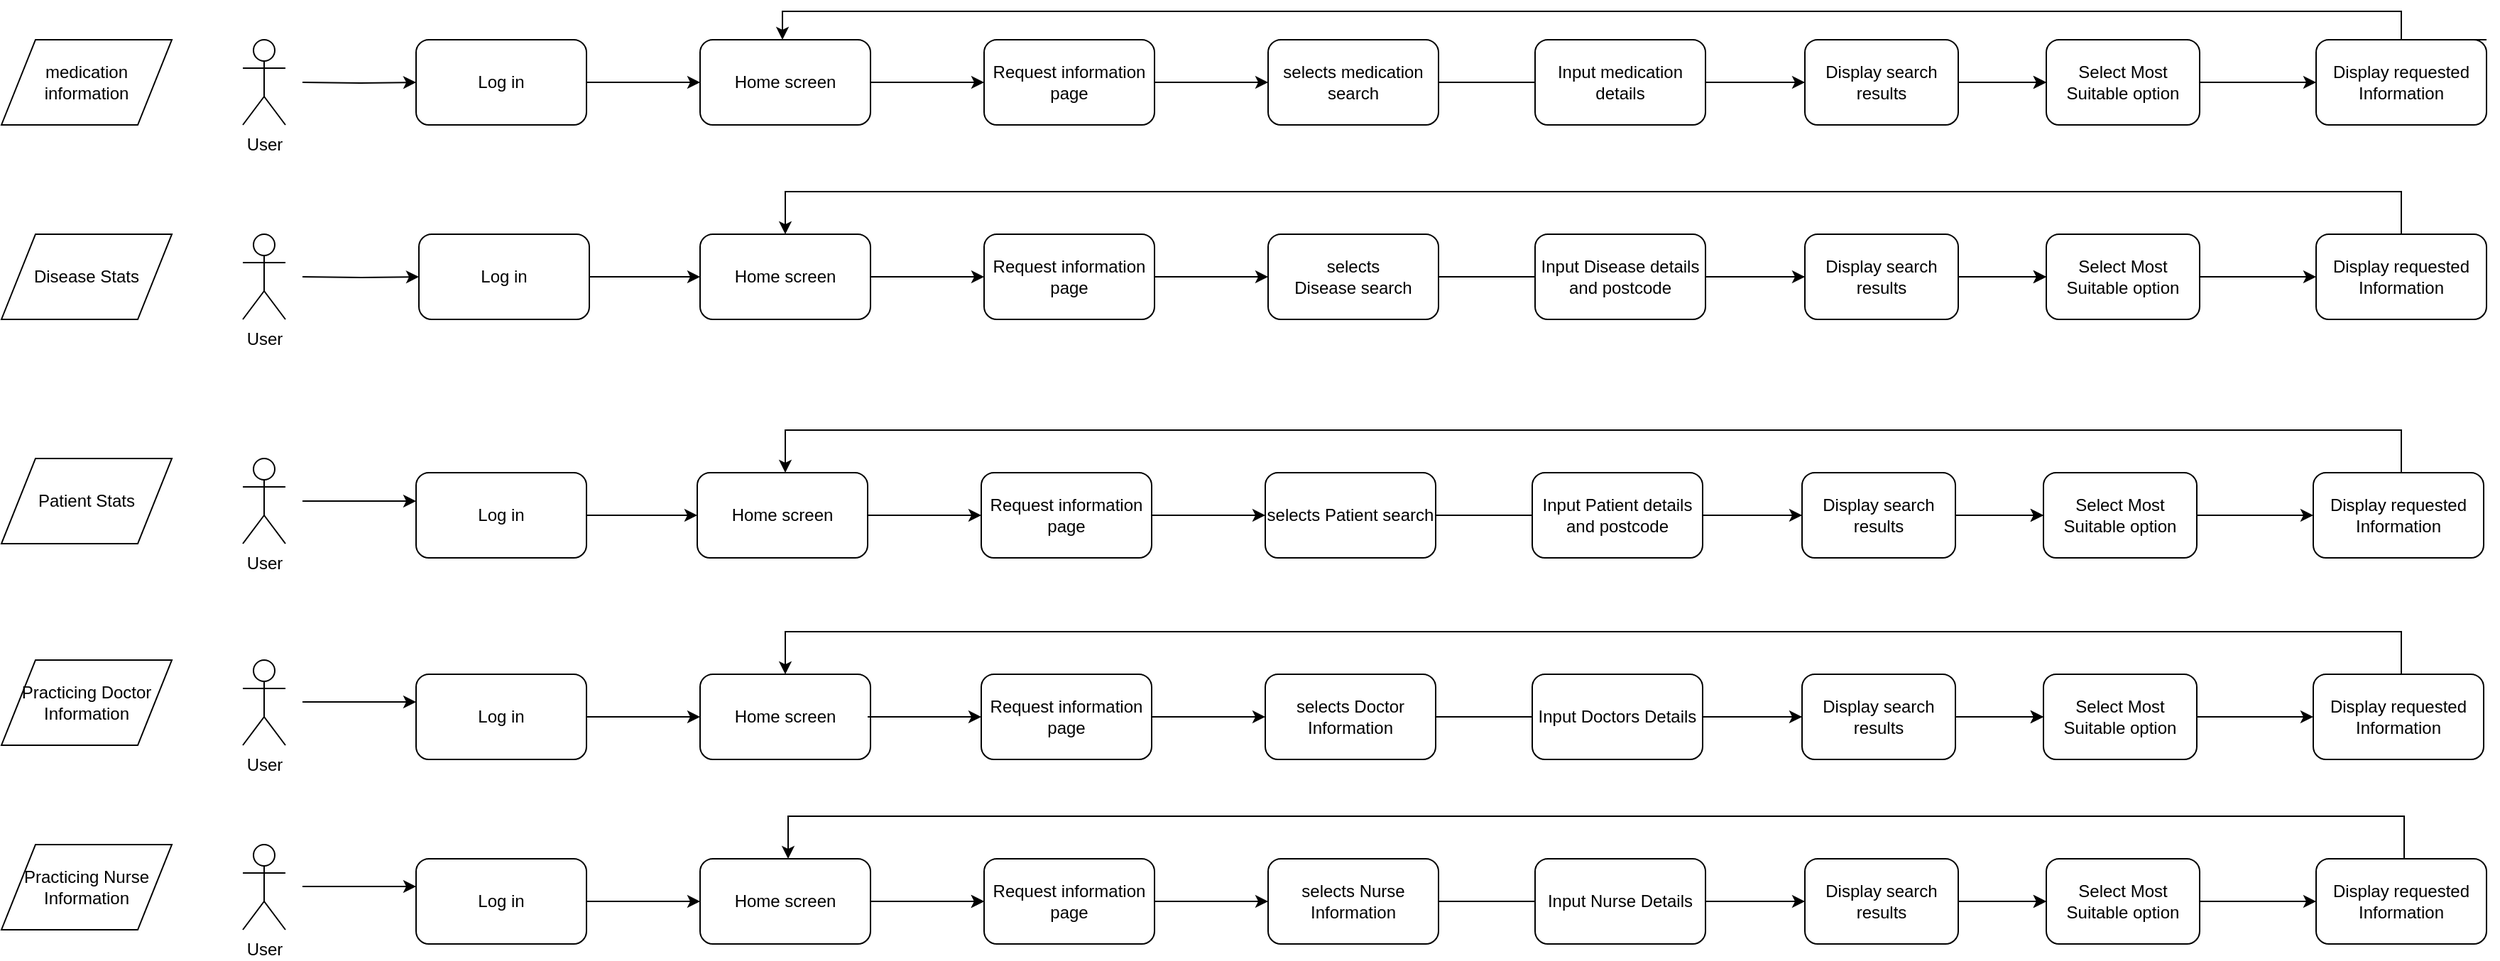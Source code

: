 <mxfile version="12.8.1" type="device"><diagram name="Page-10" id="MzlV9iTdUudoJcMoJ0J5"><mxGraphModel dx="868" dy="1570" grid="1" gridSize="10" guides="1" tooltips="1" connect="1" arrows="1" fold="1" page="1" pageScale="1" pageWidth="827" pageHeight="1169" math="0" shadow="0"><root><mxCell id="82XXVW18Bqv-iACuHgdn-0"/><mxCell id="82XXVW18Bqv-iACuHgdn-1" parent="82XXVW18Bqv-iACuHgdn-0"/><mxCell id="nbkFT7lqBMXGAavkGmFD-0" value="User" style="shape=umlActor;verticalLabelPosition=bottom;labelBackgroundColor=#ffffff;verticalAlign=top;html=1;outlineConnect=0;" parent="82XXVW18Bqv-iACuHgdn-1" vertex="1"><mxGeometry x="230" y="-27" width="30" height="60" as="geometry"/></mxCell><mxCell id="nbkFT7lqBMXGAavkGmFD-1" value="" style="edgeStyle=orthogonalEdgeStyle;rounded=0;orthogonalLoop=1;jettySize=auto;html=1;" parent="82XXVW18Bqv-iACuHgdn-1" target="nbkFT7lqBMXGAavkGmFD-3" edge="1"><mxGeometry relative="1" as="geometry"><mxPoint x="272" y="3" as="sourcePoint"/></mxGeometry></mxCell><mxCell id="nbkFT7lqBMXGAavkGmFD-2" value="" style="edgeStyle=orthogonalEdgeStyle;rounded=1;orthogonalLoop=1;jettySize=auto;html=1;strokeColor=#000000;" parent="82XXVW18Bqv-iACuHgdn-1" source="nbkFT7lqBMXGAavkGmFD-3" target="nbkFT7lqBMXGAavkGmFD-5" edge="1"><mxGeometry relative="1" as="geometry"/></mxCell><mxCell id="nbkFT7lqBMXGAavkGmFD-3" value="Log in" style="rounded=1;whiteSpace=wrap;html=1;" parent="82XXVW18Bqv-iACuHgdn-1" vertex="1"><mxGeometry x="352" y="-27" width="120" height="60" as="geometry"/></mxCell><mxCell id="nbkFT7lqBMXGAavkGmFD-4" value="" style="edgeStyle=orthogonalEdgeStyle;rounded=1;orthogonalLoop=1;jettySize=auto;html=1;strokeColor=#000000;" parent="82XXVW18Bqv-iACuHgdn-1" source="nbkFT7lqBMXGAavkGmFD-5" edge="1"><mxGeometry relative="1" as="geometry"><mxPoint x="752" y="3" as="targetPoint"/></mxGeometry></mxCell><mxCell id="nbkFT7lqBMXGAavkGmFD-5" value="Home screen" style="rounded=1;whiteSpace=wrap;html=1;" parent="82XXVW18Bqv-iACuHgdn-1" vertex="1"><mxGeometry x="552" y="-27" width="120" height="60" as="geometry"/></mxCell><mxCell id="nbkFT7lqBMXGAavkGmFD-6" value="" style="edgeStyle=orthogonalEdgeStyle;rounded=0;orthogonalLoop=1;jettySize=auto;html=1;" parent="82XXVW18Bqv-iACuHgdn-1" source="nbkFT7lqBMXGAavkGmFD-7" edge="1"><mxGeometry relative="1" as="geometry"><mxPoint x="952" y="3" as="targetPoint"/></mxGeometry></mxCell><mxCell id="nbkFT7lqBMXGAavkGmFD-7" value="Request information page" style="rounded=1;whiteSpace=wrap;html=1;" parent="82XXVW18Bqv-iACuHgdn-1" vertex="1"><mxGeometry x="752" y="-27" width="120" height="60" as="geometry"/></mxCell><mxCell id="nbkFT7lqBMXGAavkGmFD-10" value="" style="edgeStyle=orthogonalEdgeStyle;rounded=0;orthogonalLoop=1;jettySize=auto;html=1;" parent="82XXVW18Bqv-iACuHgdn-1" source="nbkFT7lqBMXGAavkGmFD-11" edge="1"><mxGeometry relative="1" as="geometry"><mxPoint x="1352" y="3" as="targetPoint"/></mxGeometry></mxCell><mxCell id="nbkFT7lqBMXGAavkGmFD-11" value="selects medication search" style="rounded=1;whiteSpace=wrap;html=1;" parent="82XXVW18Bqv-iACuHgdn-1" vertex="1"><mxGeometry x="952" y="-27" width="120" height="60" as="geometry"/></mxCell><mxCell id="nbkFT7lqBMXGAavkGmFD-12" value="" style="edgeStyle=orthogonalEdgeStyle;rounded=0;orthogonalLoop=1;jettySize=auto;html=1;" parent="82XXVW18Bqv-iACuHgdn-1" source="nbkFT7lqBMXGAavkGmFD-13" target="nbkFT7lqBMXGAavkGmFD-15" edge="1"><mxGeometry relative="1" as="geometry"/></mxCell><mxCell id="nbkFT7lqBMXGAavkGmFD-13" value="Input medication details" style="rounded=1;whiteSpace=wrap;html=1;" parent="82XXVW18Bqv-iACuHgdn-1" vertex="1"><mxGeometry x="1140" y="-27" width="120" height="60" as="geometry"/></mxCell><mxCell id="nbkFT7lqBMXGAavkGmFD-15" value="Display search results" style="rounded=1;whiteSpace=wrap;html=1;" parent="82XXVW18Bqv-iACuHgdn-1" vertex="1"><mxGeometry x="1330" y="-27" width="108" height="60" as="geometry"/></mxCell><mxCell id="Hibl_LUEfK8Jg_jPcVdW-4" style="edgeStyle=orthogonalEdgeStyle;rounded=0;orthogonalLoop=1;jettySize=auto;html=1;exitX=1;exitY=0;exitDx=0;exitDy=0;" parent="82XXVW18Bqv-iACuHgdn-1" source="nbkFT7lqBMXGAavkGmFD-17" edge="1"><mxGeometry relative="1" as="geometry"><mxPoint x="610" y="-27" as="targetPoint"/><Array as="points"><mxPoint x="1750" y="-27"/><mxPoint x="1750" y="-47"/><mxPoint x="610" y="-47"/><mxPoint x="610" y="-27"/></Array></mxGeometry></mxCell><mxCell id="nbkFT7lqBMXGAavkGmFD-17" value="Display requested Information" style="rounded=1;whiteSpace=wrap;html=1;" parent="82XXVW18Bqv-iACuHgdn-1" vertex="1"><mxGeometry x="1690" y="-27" width="120" height="60" as="geometry"/></mxCell><mxCell id="nbkFT7lqBMXGAavkGmFD-26" style="edgeStyle=orthogonalEdgeStyle;rounded=1;orthogonalLoop=1;jettySize=auto;html=1;exitX=0.5;exitY=0;exitDx=0;exitDy=0;entryX=0.5;entryY=0;entryDx=0;entryDy=0;" parent="82XXVW18Bqv-iACuHgdn-1" edge="1"><mxGeometry relative="1" as="geometry"><mxPoint x="612" y="110" as="targetPoint"/></mxGeometry></mxCell><mxCell id="nbkFT7lqBMXGAavkGmFD-29" value="" style="edgeStyle=orthogonalEdgeStyle;rounded=0;orthogonalLoop=1;jettySize=auto;html=1;" parent="82XXVW18Bqv-iACuHgdn-1" edge="1"><mxGeometry relative="1" as="geometry"><mxPoint x="272" y="298" as="sourcePoint"/><mxPoint x="352" y="298" as="targetPoint"/></mxGeometry></mxCell><mxCell id="nbkFT7lqBMXGAavkGmFD-43" value="User" style="shape=umlActor;verticalLabelPosition=bottom;labelBackgroundColor=#ffffff;verticalAlign=top;html=1;outlineConnect=0;" parent="82XXVW18Bqv-iACuHgdn-1" vertex="1"><mxGeometry x="230" y="268" width="30" height="60" as="geometry"/></mxCell><mxCell id="nbkFT7lqBMXGAavkGmFD-44" value="User" style="shape=umlActor;verticalLabelPosition=bottom;labelBackgroundColor=#ffffff;verticalAlign=top;html=1;outlineConnect=0;" parent="82XXVW18Bqv-iACuHgdn-1" vertex="1"><mxGeometry x="230" y="410" width="30" height="60" as="geometry"/></mxCell><mxCell id="nbkFT7lqBMXGAavkGmFD-45" value="User" style="shape=umlActor;verticalLabelPosition=bottom;labelBackgroundColor=#ffffff;verticalAlign=top;html=1;outlineConnect=0;" parent="82XXVW18Bqv-iACuHgdn-1" vertex="1"><mxGeometry x="230" y="540" width="30" height="60" as="geometry"/></mxCell><mxCell id="nbkFT7lqBMXGAavkGmFD-46" value="medication information" style="shape=parallelogram;perimeter=parallelogramPerimeter;whiteSpace=wrap;html=1;" parent="82XXVW18Bqv-iACuHgdn-1" vertex="1"><mxGeometry x="60" y="-27" width="120" height="60" as="geometry"/></mxCell><mxCell id="nbkFT7lqBMXGAavkGmFD-47" value="Disease Stats" style="shape=parallelogram;perimeter=parallelogramPerimeter;whiteSpace=wrap;html=1;" parent="82XXVW18Bqv-iACuHgdn-1" vertex="1"><mxGeometry x="60" y="110" width="120" height="60" as="geometry"/></mxCell><mxCell id="nbkFT7lqBMXGAavkGmFD-48" value="Practicing Nurse Information" style="shape=parallelogram;perimeter=parallelogramPerimeter;whiteSpace=wrap;html=1;" parent="82XXVW18Bqv-iACuHgdn-1" vertex="1"><mxGeometry x="60" y="540" width="120" height="60" as="geometry"/></mxCell><mxCell id="nbkFT7lqBMXGAavkGmFD-49" value="Practicing Doctor Information" style="shape=parallelogram;perimeter=parallelogramPerimeter;whiteSpace=wrap;html=1;" parent="82XXVW18Bqv-iACuHgdn-1" vertex="1"><mxGeometry x="60" y="410" width="120" height="60" as="geometry"/></mxCell><mxCell id="nbkFT7lqBMXGAavkGmFD-50" value="Patient Stats" style="shape=parallelogram;perimeter=parallelogramPerimeter;whiteSpace=wrap;html=1;" parent="82XXVW18Bqv-iACuHgdn-1" vertex="1"><mxGeometry x="60" y="268" width="120" height="60" as="geometry"/></mxCell><mxCell id="lij6yA8aTUxTu7EyBDpu-1" value="" style="edgeStyle=orthogonalEdgeStyle;rounded=0;orthogonalLoop=1;jettySize=auto;html=1;" parent="82XXVW18Bqv-iACuHgdn-1" source="nbkFT7lqBMXGAavkGmFD-15" target="NhJ3wFIaJdWnI0tXrnpS-1" edge="1"><mxGeometry relative="1" as="geometry"><mxPoint x="1660" y="3" as="sourcePoint"/><mxPoint x="1910" y="3" as="targetPoint"/></mxGeometry></mxCell><mxCell id="Hibl_LUEfK8Jg_jPcVdW-26" style="edgeStyle=orthogonalEdgeStyle;rounded=0;orthogonalLoop=1;jettySize=auto;html=1;entryX=0;entryY=0.5;entryDx=0;entryDy=0;" parent="82XXVW18Bqv-iACuHgdn-1" source="NhJ3wFIaJdWnI0tXrnpS-1" target="nbkFT7lqBMXGAavkGmFD-17" edge="1"><mxGeometry relative="1" as="geometry"/></mxCell><mxCell id="NhJ3wFIaJdWnI0tXrnpS-1" value="Select Most Suitable option" style="rounded=1;whiteSpace=wrap;html=1;" parent="82XXVW18Bqv-iACuHgdn-1" vertex="1"><mxGeometry x="1500" y="-27" width="108" height="60" as="geometry"/></mxCell><mxCell id="Hibl_LUEfK8Jg_jPcVdW-0" style="edgeStyle=orthogonalEdgeStyle;rounded=0;orthogonalLoop=1;jettySize=auto;html=1;" parent="82XXVW18Bqv-iACuHgdn-1" source="nbkFT7lqBMXGAavkGmFD-15" target="NhJ3wFIaJdWnI0tXrnpS-1" edge="1"><mxGeometry relative="1" as="geometry"><mxPoint x="1750" y="3" as="targetPoint"/><mxPoint x="1438" y="3" as="sourcePoint"/></mxGeometry></mxCell><mxCell id="Hibl_LUEfK8Jg_jPcVdW-5" value="User" style="shape=umlActor;verticalLabelPosition=bottom;labelBackgroundColor=#ffffff;verticalAlign=top;html=1;outlineConnect=0;" parent="82XXVW18Bqv-iACuHgdn-1" vertex="1"><mxGeometry x="230" y="110" width="30" height="60" as="geometry"/></mxCell><mxCell id="Hibl_LUEfK8Jg_jPcVdW-6" value="" style="edgeStyle=orthogonalEdgeStyle;rounded=0;orthogonalLoop=1;jettySize=auto;html=1;" parent="82XXVW18Bqv-iACuHgdn-1" target="Hibl_LUEfK8Jg_jPcVdW-8" edge="1"><mxGeometry relative="1" as="geometry"><mxPoint x="272" y="140" as="sourcePoint"/></mxGeometry></mxCell><mxCell id="Hibl_LUEfK8Jg_jPcVdW-7" value="" style="edgeStyle=orthogonalEdgeStyle;rounded=1;orthogonalLoop=1;jettySize=auto;html=1;strokeColor=#000000;" parent="82XXVW18Bqv-iACuHgdn-1" source="Hibl_LUEfK8Jg_jPcVdW-8" target="Hibl_LUEfK8Jg_jPcVdW-10" edge="1"><mxGeometry relative="1" as="geometry"/></mxCell><mxCell id="Hibl_LUEfK8Jg_jPcVdW-8" value="Log in" style="rounded=1;whiteSpace=wrap;html=1;" parent="82XXVW18Bqv-iACuHgdn-1" vertex="1"><mxGeometry x="354" y="110" width="120" height="60" as="geometry"/></mxCell><mxCell id="Hibl_LUEfK8Jg_jPcVdW-9" value="" style="edgeStyle=orthogonalEdgeStyle;rounded=1;orthogonalLoop=1;jettySize=auto;html=1;strokeColor=#000000;" parent="82XXVW18Bqv-iACuHgdn-1" source="Hibl_LUEfK8Jg_jPcVdW-10" edge="1"><mxGeometry relative="1" as="geometry"><mxPoint x="752" y="140" as="targetPoint"/></mxGeometry></mxCell><mxCell id="Hibl_LUEfK8Jg_jPcVdW-10" value="Home screen" style="rounded=1;whiteSpace=wrap;html=1;" parent="82XXVW18Bqv-iACuHgdn-1" vertex="1"><mxGeometry x="552" y="110" width="120" height="60" as="geometry"/></mxCell><mxCell id="Hibl_LUEfK8Jg_jPcVdW-11" value="" style="edgeStyle=orthogonalEdgeStyle;rounded=0;orthogonalLoop=1;jettySize=auto;html=1;" parent="82XXVW18Bqv-iACuHgdn-1" source="Hibl_LUEfK8Jg_jPcVdW-12" edge="1"><mxGeometry relative="1" as="geometry"><mxPoint x="952" y="140" as="targetPoint"/></mxGeometry></mxCell><mxCell id="Hibl_LUEfK8Jg_jPcVdW-12" value="Request information page" style="rounded=1;whiteSpace=wrap;html=1;" parent="82XXVW18Bqv-iACuHgdn-1" vertex="1"><mxGeometry x="752" y="110" width="120" height="60" as="geometry"/></mxCell><mxCell id="Hibl_LUEfK8Jg_jPcVdW-13" value="" style="edgeStyle=orthogonalEdgeStyle;rounded=0;orthogonalLoop=1;jettySize=auto;html=1;" parent="82XXVW18Bqv-iACuHgdn-1" source="Hibl_LUEfK8Jg_jPcVdW-14" edge="1"><mxGeometry relative="1" as="geometry"><mxPoint x="1352" y="140" as="targetPoint"/></mxGeometry></mxCell><mxCell id="Hibl_LUEfK8Jg_jPcVdW-14" value="selects Disease&amp;nbsp;search" style="rounded=1;whiteSpace=wrap;html=1;" parent="82XXVW18Bqv-iACuHgdn-1" vertex="1"><mxGeometry x="952" y="110" width="120" height="60" as="geometry"/></mxCell><mxCell id="Hibl_LUEfK8Jg_jPcVdW-15" value="" style="edgeStyle=orthogonalEdgeStyle;rounded=0;orthogonalLoop=1;jettySize=auto;html=1;" parent="82XXVW18Bqv-iACuHgdn-1" source="Hibl_LUEfK8Jg_jPcVdW-16" target="Hibl_LUEfK8Jg_jPcVdW-18" edge="1"><mxGeometry relative="1" as="geometry"/></mxCell><mxCell id="Hibl_LUEfK8Jg_jPcVdW-16" value="Input Disease&amp;nbsp;details and postcode" style="rounded=1;whiteSpace=wrap;html=1;" parent="82XXVW18Bqv-iACuHgdn-1" vertex="1"><mxGeometry x="1140" y="110" width="120" height="60" as="geometry"/></mxCell><mxCell id="Hibl_LUEfK8Jg_jPcVdW-18" value="Display search results" style="rounded=1;whiteSpace=wrap;html=1;" parent="82XXVW18Bqv-iACuHgdn-1" vertex="1"><mxGeometry x="1330" y="110" width="108" height="60" as="geometry"/></mxCell><mxCell id="Hibl_LUEfK8Jg_jPcVdW-19" value="" style="edgeStyle=orthogonalEdgeStyle;rounded=0;orthogonalLoop=1;jettySize=auto;html=1;" parent="82XXVW18Bqv-iACuHgdn-1" source="Hibl_LUEfK8Jg_jPcVdW-18" target="Hibl_LUEfK8Jg_jPcVdW-20" edge="1"><mxGeometry relative="1" as="geometry"><mxPoint x="1660" y="140" as="sourcePoint"/><mxPoint x="1910" y="140" as="targetPoint"/></mxGeometry></mxCell><mxCell id="Hibl_LUEfK8Jg_jPcVdW-25" style="edgeStyle=orthogonalEdgeStyle;rounded=0;orthogonalLoop=1;jettySize=auto;html=1;" parent="82XXVW18Bqv-iACuHgdn-1" source="Hibl_LUEfK8Jg_jPcVdW-20" edge="1"><mxGeometry relative="1" as="geometry"><mxPoint x="1690" y="140" as="targetPoint"/></mxGeometry></mxCell><mxCell id="Hibl_LUEfK8Jg_jPcVdW-20" value="Select Most Suitable option" style="rounded=1;whiteSpace=wrap;html=1;" parent="82XXVW18Bqv-iACuHgdn-1" vertex="1"><mxGeometry x="1500" y="110" width="108" height="60" as="geometry"/></mxCell><mxCell id="Hibl_LUEfK8Jg_jPcVdW-21" style="edgeStyle=orthogonalEdgeStyle;rounded=0;orthogonalLoop=1;jettySize=auto;html=1;" parent="82XXVW18Bqv-iACuHgdn-1" source="Hibl_LUEfK8Jg_jPcVdW-18" target="Hibl_LUEfK8Jg_jPcVdW-20" edge="1"><mxGeometry relative="1" as="geometry"><mxPoint x="1750" y="140" as="targetPoint"/><mxPoint x="1438" y="140" as="sourcePoint"/></mxGeometry></mxCell><mxCell id="Hibl_LUEfK8Jg_jPcVdW-22" value="Display requested Information" style="rounded=1;whiteSpace=wrap;html=1;" parent="82XXVW18Bqv-iACuHgdn-1" vertex="1"><mxGeometry x="1690" y="110" width="120" height="60" as="geometry"/></mxCell><mxCell id="Hibl_LUEfK8Jg_jPcVdW-48" value="" style="edgeStyle=orthogonalEdgeStyle;rounded=1;orthogonalLoop=1;jettySize=auto;html=1;strokeColor=#000000;" parent="82XXVW18Bqv-iACuHgdn-1" source="Hibl_LUEfK8Jg_jPcVdW-49" target="Hibl_LUEfK8Jg_jPcVdW-51" edge="1"><mxGeometry relative="1" as="geometry"/></mxCell><mxCell id="Hibl_LUEfK8Jg_jPcVdW-49" value="Log in" style="rounded=1;whiteSpace=wrap;html=1;" parent="82XXVW18Bqv-iACuHgdn-1" vertex="1"><mxGeometry x="352" y="278" width="120" height="60" as="geometry"/></mxCell><mxCell id="Hibl_LUEfK8Jg_jPcVdW-50" value="" style="edgeStyle=orthogonalEdgeStyle;rounded=1;orthogonalLoop=1;jettySize=auto;html=1;strokeColor=#000000;" parent="82XXVW18Bqv-iACuHgdn-1" source="Hibl_LUEfK8Jg_jPcVdW-51" edge="1"><mxGeometry relative="1" as="geometry"><mxPoint x="750" y="308" as="targetPoint"/></mxGeometry></mxCell><mxCell id="Hibl_LUEfK8Jg_jPcVdW-51" value="Home screen" style="rounded=1;whiteSpace=wrap;html=1;" parent="82XXVW18Bqv-iACuHgdn-1" vertex="1"><mxGeometry x="550" y="278" width="120" height="60" as="geometry"/></mxCell><mxCell id="Hibl_LUEfK8Jg_jPcVdW-52" value="" style="edgeStyle=orthogonalEdgeStyle;rounded=0;orthogonalLoop=1;jettySize=auto;html=1;" parent="82XXVW18Bqv-iACuHgdn-1" source="Hibl_LUEfK8Jg_jPcVdW-53" edge="1"><mxGeometry relative="1" as="geometry"><mxPoint x="950" y="308" as="targetPoint"/></mxGeometry></mxCell><mxCell id="Hibl_LUEfK8Jg_jPcVdW-53" value="Request information page" style="rounded=1;whiteSpace=wrap;html=1;" parent="82XXVW18Bqv-iACuHgdn-1" vertex="1"><mxGeometry x="750" y="278" width="120" height="60" as="geometry"/></mxCell><mxCell id="Hibl_LUEfK8Jg_jPcVdW-54" value="" style="edgeStyle=orthogonalEdgeStyle;rounded=0;orthogonalLoop=1;jettySize=auto;html=1;" parent="82XXVW18Bqv-iACuHgdn-1" source="Hibl_LUEfK8Jg_jPcVdW-55" edge="1"><mxGeometry relative="1" as="geometry"><mxPoint x="1350" y="308" as="targetPoint"/></mxGeometry></mxCell><mxCell id="Hibl_LUEfK8Jg_jPcVdW-55" value="selects&amp;nbsp;Patient&amp;nbsp;search" style="rounded=1;whiteSpace=wrap;html=1;" parent="82XXVW18Bqv-iACuHgdn-1" vertex="1"><mxGeometry x="950" y="278" width="120" height="60" as="geometry"/></mxCell><mxCell id="Hibl_LUEfK8Jg_jPcVdW-56" value="" style="edgeStyle=orthogonalEdgeStyle;rounded=0;orthogonalLoop=1;jettySize=auto;html=1;" parent="82XXVW18Bqv-iACuHgdn-1" source="Hibl_LUEfK8Jg_jPcVdW-57" target="Hibl_LUEfK8Jg_jPcVdW-58" edge="1"><mxGeometry relative="1" as="geometry"/></mxCell><mxCell id="Hibl_LUEfK8Jg_jPcVdW-57" value="Input&amp;nbsp;Patient&amp;nbsp;details and postcode" style="rounded=1;whiteSpace=wrap;html=1;" parent="82XXVW18Bqv-iACuHgdn-1" vertex="1"><mxGeometry x="1138" y="278" width="120" height="60" as="geometry"/></mxCell><mxCell id="Hibl_LUEfK8Jg_jPcVdW-58" value="Display search results" style="rounded=1;whiteSpace=wrap;html=1;" parent="82XXVW18Bqv-iACuHgdn-1" vertex="1"><mxGeometry x="1328" y="278" width="108" height="60" as="geometry"/></mxCell><mxCell id="Hibl_LUEfK8Jg_jPcVdW-59" value="" style="edgeStyle=orthogonalEdgeStyle;rounded=0;orthogonalLoop=1;jettySize=auto;html=1;" parent="82XXVW18Bqv-iACuHgdn-1" source="Hibl_LUEfK8Jg_jPcVdW-58" target="Hibl_LUEfK8Jg_jPcVdW-61" edge="1"><mxGeometry relative="1" as="geometry"><mxPoint x="1658" y="308" as="sourcePoint"/><mxPoint x="1908" y="308" as="targetPoint"/></mxGeometry></mxCell><mxCell id="Hibl_LUEfK8Jg_jPcVdW-60" style="edgeStyle=orthogonalEdgeStyle;rounded=0;orthogonalLoop=1;jettySize=auto;html=1;" parent="82XXVW18Bqv-iACuHgdn-1" source="Hibl_LUEfK8Jg_jPcVdW-61" edge="1"><mxGeometry relative="1" as="geometry"><mxPoint x="1688" y="308" as="targetPoint"/></mxGeometry></mxCell><mxCell id="Hibl_LUEfK8Jg_jPcVdW-61" value="Select Most Suitable option" style="rounded=1;whiteSpace=wrap;html=1;" parent="82XXVW18Bqv-iACuHgdn-1" vertex="1"><mxGeometry x="1498" y="278" width="108" height="60" as="geometry"/></mxCell><mxCell id="Hibl_LUEfK8Jg_jPcVdW-62" style="edgeStyle=orthogonalEdgeStyle;rounded=0;orthogonalLoop=1;jettySize=auto;html=1;" parent="82XXVW18Bqv-iACuHgdn-1" source="Hibl_LUEfK8Jg_jPcVdW-58" target="Hibl_LUEfK8Jg_jPcVdW-61" edge="1"><mxGeometry relative="1" as="geometry"><mxPoint x="1748" y="308" as="targetPoint"/><mxPoint x="1436" y="308" as="sourcePoint"/></mxGeometry></mxCell><mxCell id="Hibl_LUEfK8Jg_jPcVdW-63" value="Display requested Information" style="rounded=1;whiteSpace=wrap;html=1;" parent="82XXVW18Bqv-iACuHgdn-1" vertex="1"><mxGeometry x="1688" y="278" width="120" height="60" as="geometry"/></mxCell><mxCell id="Hibl_LUEfK8Jg_jPcVdW-64" style="edgeStyle=orthogonalEdgeStyle;rounded=0;orthogonalLoop=1;jettySize=auto;html=1;exitX=0.5;exitY=0;exitDx=0;exitDy=0;" parent="82XXVW18Bqv-iACuHgdn-1" source="Hibl_LUEfK8Jg_jPcVdW-63" edge="1"><mxGeometry relative="1" as="geometry"><mxPoint x="1750" y="268" as="sourcePoint"/><mxPoint x="612" y="278" as="targetPoint"/><Array as="points"><mxPoint x="1750" y="278"/><mxPoint x="1750" y="248"/><mxPoint x="612" y="248"/></Array></mxGeometry></mxCell><mxCell id="Hibl_LUEfK8Jg_jPcVdW-66" style="edgeStyle=orthogonalEdgeStyle;rounded=0;orthogonalLoop=1;jettySize=auto;html=1;exitX=0.5;exitY=0;exitDx=0;exitDy=0;" parent="82XXVW18Bqv-iACuHgdn-1" source="Hibl_LUEfK8Jg_jPcVdW-22" edge="1"><mxGeometry relative="1" as="geometry"><mxPoint x="1810" y="100" as="sourcePoint"/><mxPoint x="612" y="110" as="targetPoint"/><Array as="points"><mxPoint x="1750" y="80"/><mxPoint x="612" y="80"/></Array></mxGeometry></mxCell><mxCell id="4XIdBgy5772APAS2HSOX-14" value="" style="edgeStyle=orthogonalEdgeStyle;rounded=0;orthogonalLoop=1;jettySize=auto;html=1;" parent="82XXVW18Bqv-iACuHgdn-1" edge="1"><mxGeometry relative="1" as="geometry"><mxPoint x="272" y="439.5" as="sourcePoint"/><mxPoint x="352" y="439.5" as="targetPoint"/><Array as="points"><mxPoint x="310" y="439.5"/><mxPoint x="310" y="439.5"/></Array></mxGeometry></mxCell><mxCell id="1pdKtDthKVuH9sGqNU_R-0" value="" style="edgeStyle=orthogonalEdgeStyle;rounded=0;orthogonalLoop=1;jettySize=auto;html=1;" parent="82XXVW18Bqv-iACuHgdn-1" source="1pdKtDthKVuH9sGqNU_R-1" target="1pdKtDthKVuH9sGqNU_R-3" edge="1"><mxGeometry relative="1" as="geometry"/></mxCell><mxCell id="1pdKtDthKVuH9sGqNU_R-1" value="Log in" style="rounded=1;whiteSpace=wrap;html=1;" parent="82XXVW18Bqv-iACuHgdn-1" vertex="1"><mxGeometry x="352" y="550" width="120" height="60" as="geometry"/></mxCell><mxCell id="1pdKtDthKVuH9sGqNU_R-2" value="" style="edgeStyle=orthogonalEdgeStyle;rounded=1;orthogonalLoop=1;jettySize=auto;html=1;strokeColor=#000000;" parent="82XXVW18Bqv-iACuHgdn-1" source="1pdKtDthKVuH9sGqNU_R-3" edge="1"><mxGeometry relative="1" as="geometry"><mxPoint x="752" y="580" as="targetPoint"/></mxGeometry></mxCell><mxCell id="1pdKtDthKVuH9sGqNU_R-3" value="Home screen" style="rounded=1;whiteSpace=wrap;html=1;" parent="82XXVW18Bqv-iACuHgdn-1" vertex="1"><mxGeometry x="552" y="550" width="120" height="60" as="geometry"/></mxCell><mxCell id="1pdKtDthKVuH9sGqNU_R-14" value="" style="edgeStyle=orthogonalEdgeStyle;rounded=0;orthogonalLoop=1;jettySize=auto;html=1;" parent="82XXVW18Bqv-iACuHgdn-1" source="1pdKtDthKVuH9sGqNU_R-15" target="1pdKtDthKVuH9sGqNU_R-17" edge="1"><mxGeometry relative="1" as="geometry"/></mxCell><mxCell id="1pdKtDthKVuH9sGqNU_R-15" value="Log in" style="rounded=1;whiteSpace=wrap;html=1;" parent="82XXVW18Bqv-iACuHgdn-1" vertex="1"><mxGeometry x="352" y="420" width="120" height="60" as="geometry"/></mxCell><mxCell id="1pdKtDthKVuH9sGqNU_R-17" value="Home screen" style="rounded=1;whiteSpace=wrap;html=1;" parent="82XXVW18Bqv-iACuHgdn-1" vertex="1"><mxGeometry x="552" y="420" width="120" height="60" as="geometry"/></mxCell><mxCell id="1pdKtDthKVuH9sGqNU_R-28" value="" style="edgeStyle=orthogonalEdgeStyle;rounded=0;orthogonalLoop=1;jettySize=auto;html=1;" parent="82XXVW18Bqv-iACuHgdn-1" edge="1"><mxGeometry relative="1" as="geometry"><mxPoint x="272" y="569.5" as="sourcePoint"/><mxPoint x="352" y="569.5" as="targetPoint"/><Array as="points"><mxPoint x="290" y="570"/><mxPoint x="290" y="570"/></Array></mxGeometry></mxCell><mxCell id="PvMOFAf57i70rEB5AVIB-0" value="" style="edgeStyle=orthogonalEdgeStyle;rounded=1;orthogonalLoop=1;jettySize=auto;html=1;strokeColor=#000000;" parent="82XXVW18Bqv-iACuHgdn-1" edge="1"><mxGeometry relative="1" as="geometry"><mxPoint x="750" y="450" as="targetPoint"/><mxPoint x="670" y="450" as="sourcePoint"/></mxGeometry></mxCell><mxCell id="PvMOFAf57i70rEB5AVIB-1" value="" style="edgeStyle=orthogonalEdgeStyle;rounded=0;orthogonalLoop=1;jettySize=auto;html=1;" parent="82XXVW18Bqv-iACuHgdn-1" source="PvMOFAf57i70rEB5AVIB-2" edge="1"><mxGeometry relative="1" as="geometry"><mxPoint x="950" y="450" as="targetPoint"/></mxGeometry></mxCell><mxCell id="PvMOFAf57i70rEB5AVIB-2" value="Request information page" style="rounded=1;whiteSpace=wrap;html=1;" parent="82XXVW18Bqv-iACuHgdn-1" vertex="1"><mxGeometry x="750" y="420" width="120" height="60" as="geometry"/></mxCell><mxCell id="PvMOFAf57i70rEB5AVIB-3" value="" style="edgeStyle=orthogonalEdgeStyle;rounded=0;orthogonalLoop=1;jettySize=auto;html=1;" parent="82XXVW18Bqv-iACuHgdn-1" source="PvMOFAf57i70rEB5AVIB-4" edge="1"><mxGeometry relative="1" as="geometry"><mxPoint x="1350" y="450" as="targetPoint"/></mxGeometry></mxCell><mxCell id="PvMOFAf57i70rEB5AVIB-4" value="selects&amp;nbsp;Doctor Information" style="rounded=1;whiteSpace=wrap;html=1;" parent="82XXVW18Bqv-iACuHgdn-1" vertex="1"><mxGeometry x="950" y="420" width="120" height="60" as="geometry"/></mxCell><mxCell id="PvMOFAf57i70rEB5AVIB-5" value="" style="edgeStyle=orthogonalEdgeStyle;rounded=0;orthogonalLoop=1;jettySize=auto;html=1;" parent="82XXVW18Bqv-iACuHgdn-1" source="PvMOFAf57i70rEB5AVIB-6" target="PvMOFAf57i70rEB5AVIB-7" edge="1"><mxGeometry relative="1" as="geometry"/></mxCell><mxCell id="PvMOFAf57i70rEB5AVIB-6" value="Input&amp;nbsp;Doctors Details" style="rounded=1;whiteSpace=wrap;html=1;" parent="82XXVW18Bqv-iACuHgdn-1" vertex="1"><mxGeometry x="1138" y="420" width="120" height="60" as="geometry"/></mxCell><mxCell id="PvMOFAf57i70rEB5AVIB-7" value="Display search results" style="rounded=1;whiteSpace=wrap;html=1;" parent="82XXVW18Bqv-iACuHgdn-1" vertex="1"><mxGeometry x="1328" y="420" width="108" height="60" as="geometry"/></mxCell><mxCell id="PvMOFAf57i70rEB5AVIB-8" value="" style="edgeStyle=orthogonalEdgeStyle;rounded=0;orthogonalLoop=1;jettySize=auto;html=1;" parent="82XXVW18Bqv-iACuHgdn-1" source="PvMOFAf57i70rEB5AVIB-7" target="PvMOFAf57i70rEB5AVIB-10" edge="1"><mxGeometry relative="1" as="geometry"><mxPoint x="1658" y="450" as="sourcePoint"/><mxPoint x="1908" y="450" as="targetPoint"/></mxGeometry></mxCell><mxCell id="PvMOFAf57i70rEB5AVIB-9" style="edgeStyle=orthogonalEdgeStyle;rounded=0;orthogonalLoop=1;jettySize=auto;html=1;" parent="82XXVW18Bqv-iACuHgdn-1" source="PvMOFAf57i70rEB5AVIB-10" edge="1"><mxGeometry relative="1" as="geometry"><mxPoint x="1688" y="450" as="targetPoint"/></mxGeometry></mxCell><mxCell id="PvMOFAf57i70rEB5AVIB-10" value="Select Most Suitable option" style="rounded=1;whiteSpace=wrap;html=1;" parent="82XXVW18Bqv-iACuHgdn-1" vertex="1"><mxGeometry x="1498" y="420" width="108" height="60" as="geometry"/></mxCell><mxCell id="PvMOFAf57i70rEB5AVIB-11" style="edgeStyle=orthogonalEdgeStyle;rounded=0;orthogonalLoop=1;jettySize=auto;html=1;" parent="82XXVW18Bqv-iACuHgdn-1" source="PvMOFAf57i70rEB5AVIB-7" target="PvMOFAf57i70rEB5AVIB-10" edge="1"><mxGeometry relative="1" as="geometry"><mxPoint x="1748" y="450" as="targetPoint"/><mxPoint x="1436" y="450" as="sourcePoint"/></mxGeometry></mxCell><mxCell id="PvMOFAf57i70rEB5AVIB-12" value="Display requested Information" style="rounded=1;whiteSpace=wrap;html=1;" parent="82XXVW18Bqv-iACuHgdn-1" vertex="1"><mxGeometry x="1688" y="420" width="120" height="60" as="geometry"/></mxCell><mxCell id="PvMOFAf57i70rEB5AVIB-13" style="edgeStyle=orthogonalEdgeStyle;rounded=0;orthogonalLoop=1;jettySize=auto;html=1;exitX=0.5;exitY=0;exitDx=0;exitDy=0;" parent="82XXVW18Bqv-iACuHgdn-1" source="PvMOFAf57i70rEB5AVIB-12" edge="1"><mxGeometry relative="1" as="geometry"><mxPoint x="1750" y="410" as="sourcePoint"/><mxPoint x="612" y="420" as="targetPoint"/><Array as="points"><mxPoint x="1750" y="420"/><mxPoint x="1750" y="390"/><mxPoint x="612" y="390"/></Array></mxGeometry></mxCell><mxCell id="PvMOFAf57i70rEB5AVIB-14" value="" style="edgeStyle=orthogonalEdgeStyle;rounded=1;orthogonalLoop=1;jettySize=auto;html=1;strokeColor=#000000;" parent="82XXVW18Bqv-iACuHgdn-1" edge="1"><mxGeometry relative="1" as="geometry"><mxPoint x="752" y="580" as="targetPoint"/><mxPoint x="672" y="580" as="sourcePoint"/></mxGeometry></mxCell><mxCell id="PvMOFAf57i70rEB5AVIB-15" value="" style="edgeStyle=orthogonalEdgeStyle;rounded=0;orthogonalLoop=1;jettySize=auto;html=1;" parent="82XXVW18Bqv-iACuHgdn-1" source="PvMOFAf57i70rEB5AVIB-16" edge="1"><mxGeometry relative="1" as="geometry"><mxPoint x="952" y="580" as="targetPoint"/></mxGeometry></mxCell><mxCell id="PvMOFAf57i70rEB5AVIB-16" value="Request information page" style="rounded=1;whiteSpace=wrap;html=1;" parent="82XXVW18Bqv-iACuHgdn-1" vertex="1"><mxGeometry x="752" y="550" width="120" height="60" as="geometry"/></mxCell><mxCell id="PvMOFAf57i70rEB5AVIB-17" value="" style="edgeStyle=orthogonalEdgeStyle;rounded=0;orthogonalLoop=1;jettySize=auto;html=1;" parent="82XXVW18Bqv-iACuHgdn-1" source="PvMOFAf57i70rEB5AVIB-18" edge="1"><mxGeometry relative="1" as="geometry"><mxPoint x="1352" y="580" as="targetPoint"/></mxGeometry></mxCell><mxCell id="PvMOFAf57i70rEB5AVIB-18" value="selects Nurse Information" style="rounded=1;whiteSpace=wrap;html=1;" parent="82XXVW18Bqv-iACuHgdn-1" vertex="1"><mxGeometry x="952" y="550" width="120" height="60" as="geometry"/></mxCell><mxCell id="PvMOFAf57i70rEB5AVIB-19" value="" style="edgeStyle=orthogonalEdgeStyle;rounded=0;orthogonalLoop=1;jettySize=auto;html=1;" parent="82XXVW18Bqv-iACuHgdn-1" source="PvMOFAf57i70rEB5AVIB-20" target="PvMOFAf57i70rEB5AVIB-21" edge="1"><mxGeometry relative="1" as="geometry"/></mxCell><mxCell id="PvMOFAf57i70rEB5AVIB-20" value="Input&amp;nbsp;Nurse Details" style="rounded=1;whiteSpace=wrap;html=1;" parent="82XXVW18Bqv-iACuHgdn-1" vertex="1"><mxGeometry x="1140" y="550" width="120" height="60" as="geometry"/></mxCell><mxCell id="PvMOFAf57i70rEB5AVIB-21" value="Display search results" style="rounded=1;whiteSpace=wrap;html=1;" parent="82XXVW18Bqv-iACuHgdn-1" vertex="1"><mxGeometry x="1330" y="550" width="108" height="60" as="geometry"/></mxCell><mxCell id="PvMOFAf57i70rEB5AVIB-22" value="" style="edgeStyle=orthogonalEdgeStyle;rounded=0;orthogonalLoop=1;jettySize=auto;html=1;" parent="82XXVW18Bqv-iACuHgdn-1" source="PvMOFAf57i70rEB5AVIB-21" target="PvMOFAf57i70rEB5AVIB-24" edge="1"><mxGeometry relative="1" as="geometry"><mxPoint x="1660" y="580" as="sourcePoint"/><mxPoint x="1910" y="580" as="targetPoint"/></mxGeometry></mxCell><mxCell id="PvMOFAf57i70rEB5AVIB-23" style="edgeStyle=orthogonalEdgeStyle;rounded=0;orthogonalLoop=1;jettySize=auto;html=1;" parent="82XXVW18Bqv-iACuHgdn-1" source="PvMOFAf57i70rEB5AVIB-24" edge="1"><mxGeometry relative="1" as="geometry"><mxPoint x="1690" y="580" as="targetPoint"/></mxGeometry></mxCell><mxCell id="PvMOFAf57i70rEB5AVIB-24" value="Select Most Suitable option" style="rounded=1;whiteSpace=wrap;html=1;" parent="82XXVW18Bqv-iACuHgdn-1" vertex="1"><mxGeometry x="1500" y="550" width="108" height="60" as="geometry"/></mxCell><mxCell id="PvMOFAf57i70rEB5AVIB-25" style="edgeStyle=orthogonalEdgeStyle;rounded=0;orthogonalLoop=1;jettySize=auto;html=1;" parent="82XXVW18Bqv-iACuHgdn-1" source="PvMOFAf57i70rEB5AVIB-21" target="PvMOFAf57i70rEB5AVIB-24" edge="1"><mxGeometry relative="1" as="geometry"><mxPoint x="1750" y="580" as="targetPoint"/><mxPoint x="1438" y="580" as="sourcePoint"/></mxGeometry></mxCell><mxCell id="PvMOFAf57i70rEB5AVIB-26" value="Display requested Information" style="rounded=1;whiteSpace=wrap;html=1;" parent="82XXVW18Bqv-iACuHgdn-1" vertex="1"><mxGeometry x="1690" y="550" width="120" height="60" as="geometry"/></mxCell><mxCell id="PvMOFAf57i70rEB5AVIB-27" style="edgeStyle=orthogonalEdgeStyle;rounded=0;orthogonalLoop=1;jettySize=auto;html=1;exitX=0.5;exitY=0;exitDx=0;exitDy=0;" parent="82XXVW18Bqv-iACuHgdn-1" source="PvMOFAf57i70rEB5AVIB-26" edge="1"><mxGeometry relative="1" as="geometry"><mxPoint x="1752" y="540" as="sourcePoint"/><mxPoint x="614" y="550" as="targetPoint"/><Array as="points"><mxPoint x="1752" y="550"/><mxPoint x="1752" y="520"/><mxPoint x="614" y="520"/></Array></mxGeometry></mxCell></root></mxGraphModel></diagram></mxfile>